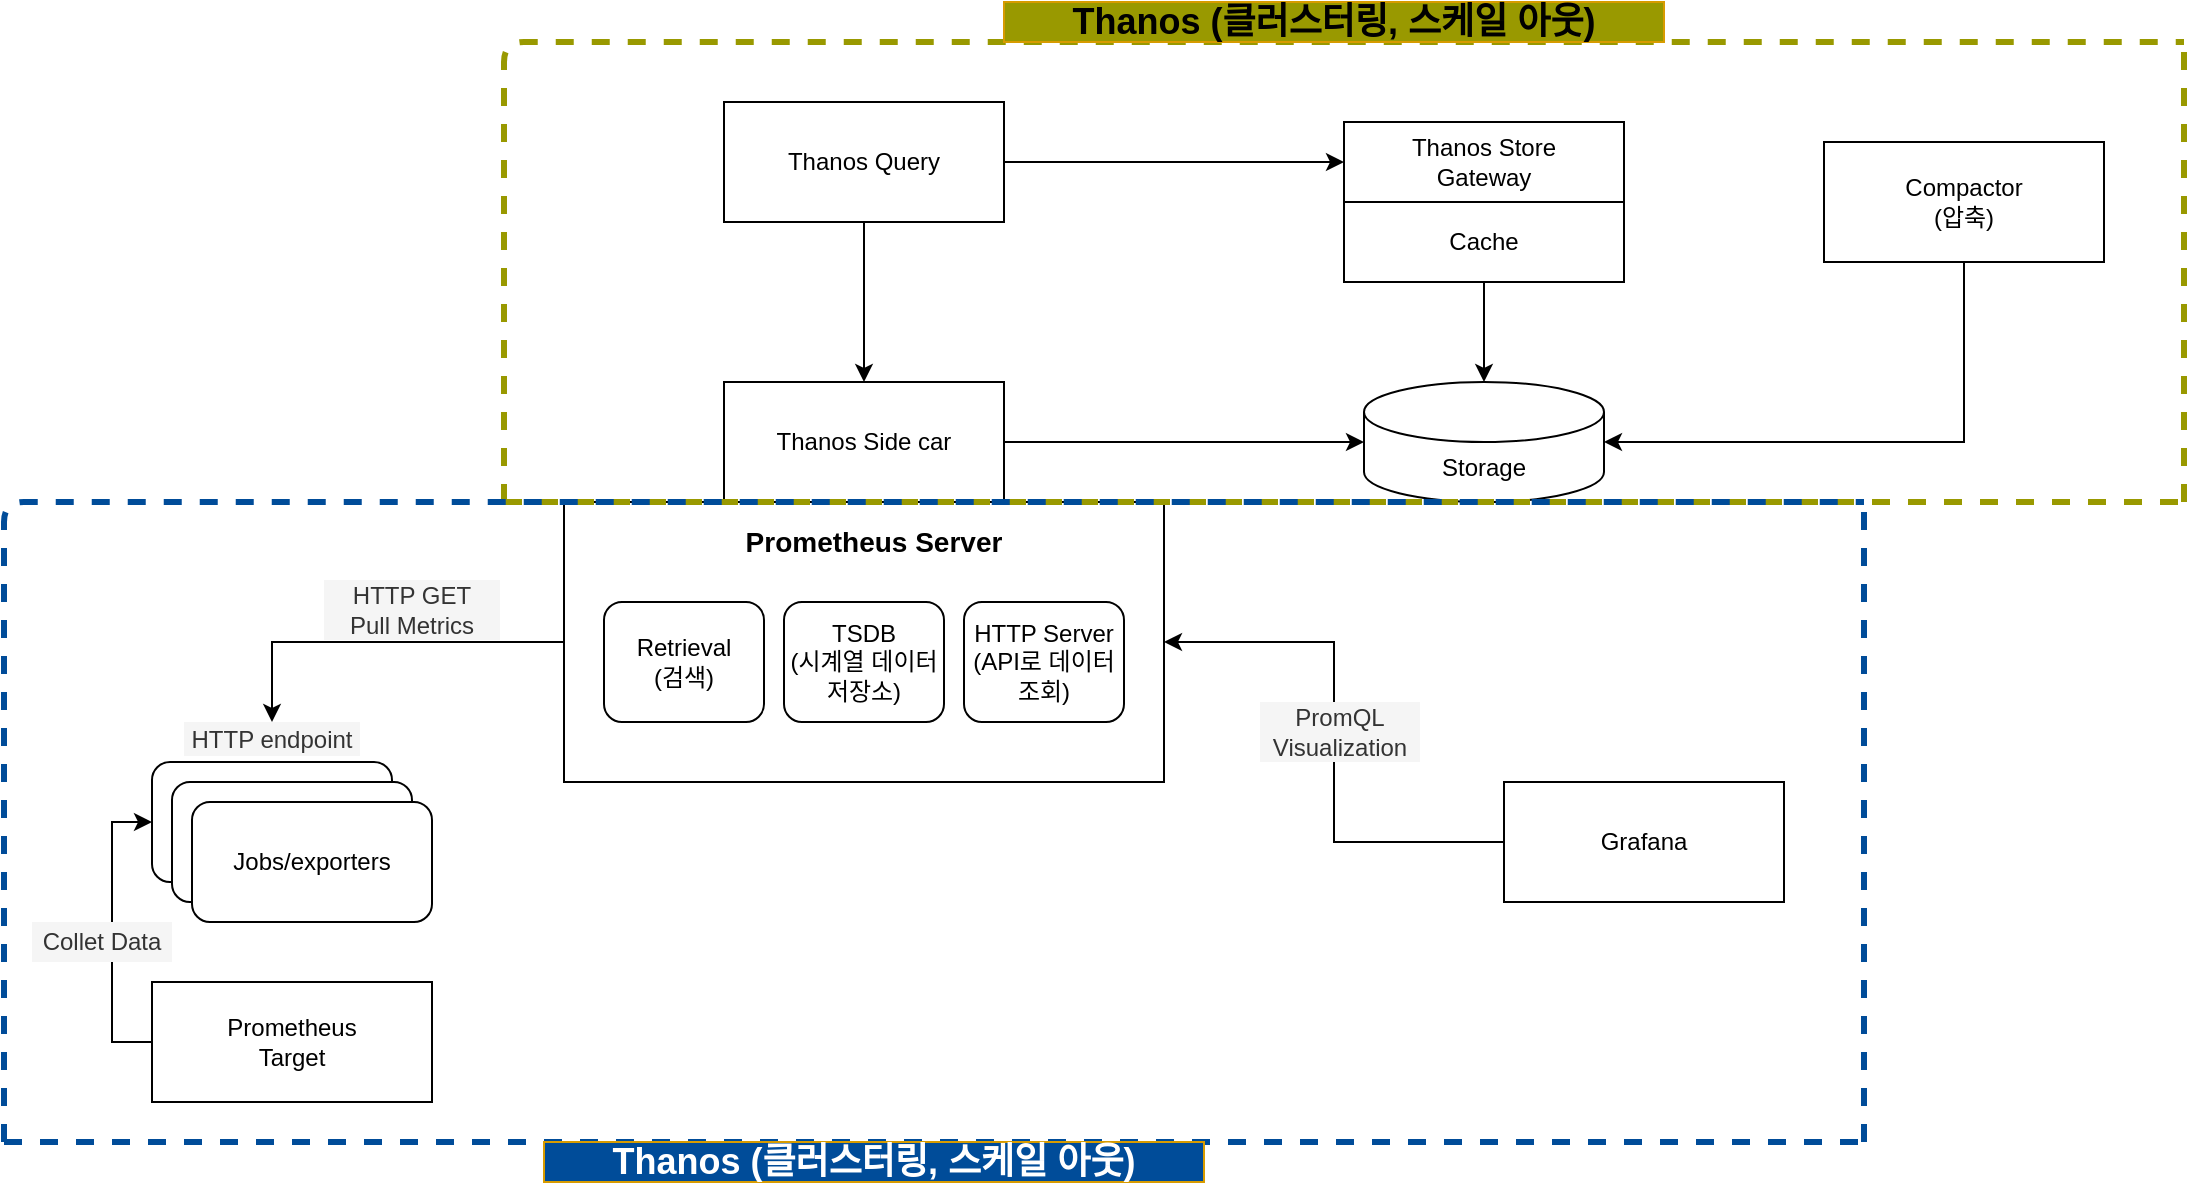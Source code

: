 <mxfile version="14.5.8" type="github">
  <diagram id="D90OiBP_q_Rwkt1dLKAU" name="Page-1">
    <mxGraphModel dx="1507" dy="913" grid="1" gridSize="10" guides="1" tooltips="1" connect="1" arrows="1" fold="1" page="1" pageScale="1" pageWidth="827" pageHeight="1169" math="0" shadow="0">
      <root>
        <mxCell id="0" />
        <mxCell id="1" parent="0" />
        <mxCell id="jMqY7wuhPn0pXN6j_rTk-7" style="edgeStyle=orthogonalEdgeStyle;rounded=0;orthogonalLoop=1;jettySize=auto;html=1;exitX=0;exitY=0.5;exitDx=0;exitDy=0;entryX=0;entryY=0.5;entryDx=0;entryDy=0;" edge="1" parent="1" source="jMqY7wuhPn0pXN6j_rTk-1" target="jMqY7wuhPn0pXN6j_rTk-2">
          <mxGeometry relative="1" as="geometry" />
        </mxCell>
        <mxCell id="jMqY7wuhPn0pXN6j_rTk-1" value="Prometheus&lt;br&gt;Target" style="rounded=0;whiteSpace=wrap;html=1;" vertex="1" parent="1">
          <mxGeometry x="344" y="700" width="140" height="60" as="geometry" />
        </mxCell>
        <mxCell id="jMqY7wuhPn0pXN6j_rTk-2" value="Jobs/exporters" style="rounded=1;whiteSpace=wrap;html=1;" vertex="1" parent="1">
          <mxGeometry x="344" y="590" width="120" height="60" as="geometry" />
        </mxCell>
        <mxCell id="jMqY7wuhPn0pXN6j_rTk-5" value="Jobs/exporters" style="rounded=1;whiteSpace=wrap;html=1;" vertex="1" parent="1">
          <mxGeometry x="354" y="600" width="120" height="60" as="geometry" />
        </mxCell>
        <mxCell id="jMqY7wuhPn0pXN6j_rTk-6" value="Jobs/exporters" style="rounded=1;whiteSpace=wrap;html=1;" vertex="1" parent="1">
          <mxGeometry x="364" y="610" width="120" height="60" as="geometry" />
        </mxCell>
        <mxCell id="jMqY7wuhPn0pXN6j_rTk-8" value="Collet Data" style="text;html=1;align=center;verticalAlign=middle;whiteSpace=wrap;rounded=0;fillColor=#f5f5f5;fontColor=#333333;" vertex="1" parent="1">
          <mxGeometry x="284" y="670" width="70" height="20" as="geometry" />
        </mxCell>
        <mxCell id="jMqY7wuhPn0pXN6j_rTk-20" style="edgeStyle=orthogonalEdgeStyle;rounded=0;orthogonalLoop=1;jettySize=auto;html=1;exitX=0;exitY=0.5;exitDx=0;exitDy=0;entryX=0.5;entryY=0;entryDx=0;entryDy=0;" edge="1" parent="1" source="jMqY7wuhPn0pXN6j_rTk-10" target="jMqY7wuhPn0pXN6j_rTk-35">
          <mxGeometry relative="1" as="geometry" />
        </mxCell>
        <mxCell id="jMqY7wuhPn0pXN6j_rTk-10" value="" style="rounded=0;whiteSpace=wrap;html=1;" vertex="1" parent="1">
          <mxGeometry x="550" y="460" width="300" height="140" as="geometry" />
        </mxCell>
        <mxCell id="jMqY7wuhPn0pXN6j_rTk-11" value="Retrieval&lt;br&gt;(검색)" style="rounded=1;whiteSpace=wrap;html=1;" vertex="1" parent="1">
          <mxGeometry x="570" y="510" width="80" height="60" as="geometry" />
        </mxCell>
        <mxCell id="jMqY7wuhPn0pXN6j_rTk-12" value="TSDB&lt;br&gt;(시계열 데이터 저장소)" style="rounded=1;whiteSpace=wrap;html=1;" vertex="1" parent="1">
          <mxGeometry x="660" y="510" width="80" height="60" as="geometry" />
        </mxCell>
        <mxCell id="jMqY7wuhPn0pXN6j_rTk-13" value="HTTP Server&lt;br&gt;(API로 데이터 조회)" style="rounded=1;whiteSpace=wrap;html=1;" vertex="1" parent="1">
          <mxGeometry x="750" y="510" width="80" height="60" as="geometry" />
        </mxCell>
        <mxCell id="jMqY7wuhPn0pXN6j_rTk-15" value="Prometheus Server" style="text;html=1;strokeColor=none;fillColor=none;align=center;verticalAlign=middle;whiteSpace=wrap;rounded=0;fontStyle=1;fontSize=14;" vertex="1" parent="1">
          <mxGeometry x="630" y="470" width="150" height="20" as="geometry" />
        </mxCell>
        <mxCell id="jMqY7wuhPn0pXN6j_rTk-18" style="edgeStyle=orthogonalEdgeStyle;rounded=0;orthogonalLoop=1;jettySize=auto;html=1;exitX=0;exitY=0.5;exitDx=0;exitDy=0;" edge="1" parent="1" source="jMqY7wuhPn0pXN6j_rTk-17" target="jMqY7wuhPn0pXN6j_rTk-10">
          <mxGeometry relative="1" as="geometry" />
        </mxCell>
        <mxCell id="jMqY7wuhPn0pXN6j_rTk-17" value="Grafana" style="rounded=0;whiteSpace=wrap;html=1;" vertex="1" parent="1">
          <mxGeometry x="1020" y="600" width="140" height="60" as="geometry" />
        </mxCell>
        <mxCell id="jMqY7wuhPn0pXN6j_rTk-19" value="PromQL&lt;br&gt;Visualization" style="text;html=1;align=center;verticalAlign=middle;whiteSpace=wrap;rounded=0;fillColor=#f5f5f5;fontColor=#333333;" vertex="1" parent="1">
          <mxGeometry x="898" y="560" width="80" height="30" as="geometry" />
        </mxCell>
        <mxCell id="jMqY7wuhPn0pXN6j_rTk-31" style="edgeStyle=orthogonalEdgeStyle;rounded=0;orthogonalLoop=1;jettySize=auto;html=1;exitX=1;exitY=0.5;exitDx=0;exitDy=0;entryX=0;entryY=0.5;entryDx=0;entryDy=0;entryPerimeter=0;" edge="1" parent="1" source="jMqY7wuhPn0pXN6j_rTk-21" target="jMqY7wuhPn0pXN6j_rTk-29">
          <mxGeometry relative="1" as="geometry" />
        </mxCell>
        <mxCell id="jMqY7wuhPn0pXN6j_rTk-21" value="Thanos Side car" style="rounded=0;whiteSpace=wrap;html=1;" vertex="1" parent="1">
          <mxGeometry x="630" y="400" width="140" height="60" as="geometry" />
        </mxCell>
        <mxCell id="jMqY7wuhPn0pXN6j_rTk-23" style="edgeStyle=orthogonalEdgeStyle;rounded=0;orthogonalLoop=1;jettySize=auto;html=1;exitX=0.5;exitY=1;exitDx=0;exitDy=0;" edge="1" parent="1" source="jMqY7wuhPn0pXN6j_rTk-22" target="jMqY7wuhPn0pXN6j_rTk-21">
          <mxGeometry relative="1" as="geometry" />
        </mxCell>
        <mxCell id="jMqY7wuhPn0pXN6j_rTk-27" style="edgeStyle=orthogonalEdgeStyle;rounded=0;orthogonalLoop=1;jettySize=auto;html=1;exitX=1;exitY=0.5;exitDx=0;exitDy=0;" edge="1" parent="1" source="jMqY7wuhPn0pXN6j_rTk-22" target="jMqY7wuhPn0pXN6j_rTk-24">
          <mxGeometry relative="1" as="geometry">
            <mxPoint x="840" y="330" as="targetPoint" />
          </mxGeometry>
        </mxCell>
        <mxCell id="jMqY7wuhPn0pXN6j_rTk-22" value="Thanos Query" style="rounded=0;whiteSpace=wrap;html=1;" vertex="1" parent="1">
          <mxGeometry x="630" y="260" width="140" height="60" as="geometry" />
        </mxCell>
        <mxCell id="jMqY7wuhPn0pXN6j_rTk-24" value="Thanos Store&lt;br&gt;Gateway" style="rounded=0;whiteSpace=wrap;html=1;" vertex="1" parent="1">
          <mxGeometry x="940" y="270" width="140" height="40" as="geometry" />
        </mxCell>
        <mxCell id="jMqY7wuhPn0pXN6j_rTk-30" style="edgeStyle=orthogonalEdgeStyle;rounded=0;orthogonalLoop=1;jettySize=auto;html=1;exitX=0.5;exitY=1;exitDx=0;exitDy=0;" edge="1" parent="1" source="jMqY7wuhPn0pXN6j_rTk-26" target="jMqY7wuhPn0pXN6j_rTk-29">
          <mxGeometry relative="1" as="geometry" />
        </mxCell>
        <mxCell id="jMqY7wuhPn0pXN6j_rTk-26" value="Cache" style="rounded=0;whiteSpace=wrap;html=1;" vertex="1" parent="1">
          <mxGeometry x="940" y="310" width="140" height="40" as="geometry" />
        </mxCell>
        <mxCell id="jMqY7wuhPn0pXN6j_rTk-29" value="Storage" style="shape=cylinder3;whiteSpace=wrap;html=1;boundedLbl=1;backgroundOutline=1;size=15;" vertex="1" parent="1">
          <mxGeometry x="950" y="400" width="120" height="60" as="geometry" />
        </mxCell>
        <mxCell id="jMqY7wuhPn0pXN6j_rTk-33" style="edgeStyle=orthogonalEdgeStyle;rounded=0;orthogonalLoop=1;jettySize=auto;html=1;exitX=0.5;exitY=1;exitDx=0;exitDy=0;entryX=1;entryY=0.5;entryDx=0;entryDy=0;entryPerimeter=0;" edge="1" parent="1" source="jMqY7wuhPn0pXN6j_rTk-32" target="jMqY7wuhPn0pXN6j_rTk-29">
          <mxGeometry relative="1" as="geometry" />
        </mxCell>
        <mxCell id="jMqY7wuhPn0pXN6j_rTk-32" value="Compactor&lt;br&gt;(압축)" style="rounded=0;whiteSpace=wrap;html=1;" vertex="1" parent="1">
          <mxGeometry x="1180" y="280" width="140" height="60" as="geometry" />
        </mxCell>
        <mxCell id="jMqY7wuhPn0pXN6j_rTk-35" value="HTTP endpoint" style="text;html=1;align=center;verticalAlign=middle;whiteSpace=wrap;rounded=0;fillColor=#f5f5f5;fontColor=#333333;" vertex="1" parent="1">
          <mxGeometry x="360" y="570" width="88" height="17" as="geometry" />
        </mxCell>
        <mxCell id="jMqY7wuhPn0pXN6j_rTk-38" value="HTTP GET&lt;br&gt;Pull Metrics" style="text;html=1;align=center;verticalAlign=middle;whiteSpace=wrap;rounded=0;fillColor=#f5f5f5;fontColor=#333333;" vertex="1" parent="1">
          <mxGeometry x="430" y="499" width="88" height="30" as="geometry" />
        </mxCell>
        <mxCell id="jMqY7wuhPn0pXN6j_rTk-44" value="" style="group;" vertex="1" connectable="0" parent="1">
          <mxGeometry x="520" y="230" width="840" height="230" as="geometry" />
        </mxCell>
        <mxCell id="jMqY7wuhPn0pXN6j_rTk-41" value="" style="endArrow=none;dashed=1;html=1;strokeWidth=3;fontSize=14;strokeColor=#999900;" edge="1" parent="jMqY7wuhPn0pXN6j_rTk-44">
          <mxGeometry width="50" height="50" relative="1" as="geometry">
            <mxPoint y="230" as="sourcePoint" />
            <mxPoint x="840" as="targetPoint" />
            <Array as="points">
              <mxPoint />
            </Array>
          </mxGeometry>
        </mxCell>
        <mxCell id="jMqY7wuhPn0pXN6j_rTk-42" value="" style="endArrow=none;dashed=1;html=1;strokeWidth=3;fontSize=14;strokeColor=#999900;" edge="1" parent="jMqY7wuhPn0pXN6j_rTk-44">
          <mxGeometry width="50" height="50" relative="1" as="geometry">
            <mxPoint y="230" as="sourcePoint" />
            <mxPoint x="840" y="230" as="targetPoint" />
          </mxGeometry>
        </mxCell>
        <mxCell id="jMqY7wuhPn0pXN6j_rTk-43" value="" style="endArrow=none;dashed=1;html=1;strokeWidth=3;fontSize=14;strokeColor=#999900;" edge="1" parent="jMqY7wuhPn0pXN6j_rTk-44">
          <mxGeometry width="50" height="50" relative="1" as="geometry">
            <mxPoint x="840" y="230" as="sourcePoint" />
            <mxPoint x="840" as="targetPoint" />
          </mxGeometry>
        </mxCell>
        <mxCell id="jMqY7wuhPn0pXN6j_rTk-45" value="&lt;font style=&quot;font-size: 18px&quot;&gt;Thanos (클러스터링, 스케일 아웃)&lt;/font&gt;" style="text;html=1;align=center;verticalAlign=middle;whiteSpace=wrap;rounded=0;fontStyle=1;fontSize=14;strokeColor=#d79b00;fillColor=#999900;" vertex="1" parent="1">
          <mxGeometry x="770" y="210" width="330" height="20" as="geometry" />
        </mxCell>
        <mxCell id="jMqY7wuhPn0pXN6j_rTk-46" value="" style="group;" vertex="1" connectable="0" parent="1">
          <mxGeometry x="270" y="460" width="930" height="340" as="geometry" />
        </mxCell>
        <mxCell id="jMqY7wuhPn0pXN6j_rTk-47" value="" style="endArrow=none;dashed=1;html=1;strokeWidth=3;fontSize=14;strokeColor=#004C99;" edge="1" parent="jMqY7wuhPn0pXN6j_rTk-46">
          <mxGeometry width="50" height="50" relative="1" as="geometry">
            <mxPoint y="320" as="sourcePoint" />
            <mxPoint x="930" as="targetPoint" />
            <Array as="points">
              <mxPoint />
            </Array>
          </mxGeometry>
        </mxCell>
        <mxCell id="jMqY7wuhPn0pXN6j_rTk-48" value="" style="endArrow=none;dashed=1;html=1;strokeWidth=3;fontSize=14;strokeColor=#004C99;" edge="1" parent="jMqY7wuhPn0pXN6j_rTk-46">
          <mxGeometry width="50" height="50" relative="1" as="geometry">
            <mxPoint y="320" as="sourcePoint" />
            <mxPoint x="930" y="320" as="targetPoint" />
          </mxGeometry>
        </mxCell>
        <mxCell id="jMqY7wuhPn0pXN6j_rTk-49" value="" style="endArrow=none;dashed=1;html=1;strokeWidth=3;fontSize=14;strokeColor=#004C99;" edge="1" parent="jMqY7wuhPn0pXN6j_rTk-46">
          <mxGeometry width="50" height="50" relative="1" as="geometry">
            <mxPoint x="930" y="320" as="sourcePoint" />
            <mxPoint x="930" as="targetPoint" />
          </mxGeometry>
        </mxCell>
        <mxCell id="jMqY7wuhPn0pXN6j_rTk-50" value="&lt;font style=&quot;font-size: 18px&quot;&gt;Thanos (클러스터링, 스케일 아웃)&lt;/font&gt;" style="text;html=1;align=center;verticalAlign=middle;whiteSpace=wrap;rounded=0;fontStyle=1;fontSize=14;strokeColor=#d79b00;fillColor=#004C99;fontColor=#FFFFFF;" vertex="1" parent="jMqY7wuhPn0pXN6j_rTk-46">
          <mxGeometry x="270" y="320" width="330" height="20" as="geometry" />
        </mxCell>
      </root>
    </mxGraphModel>
  </diagram>
</mxfile>

